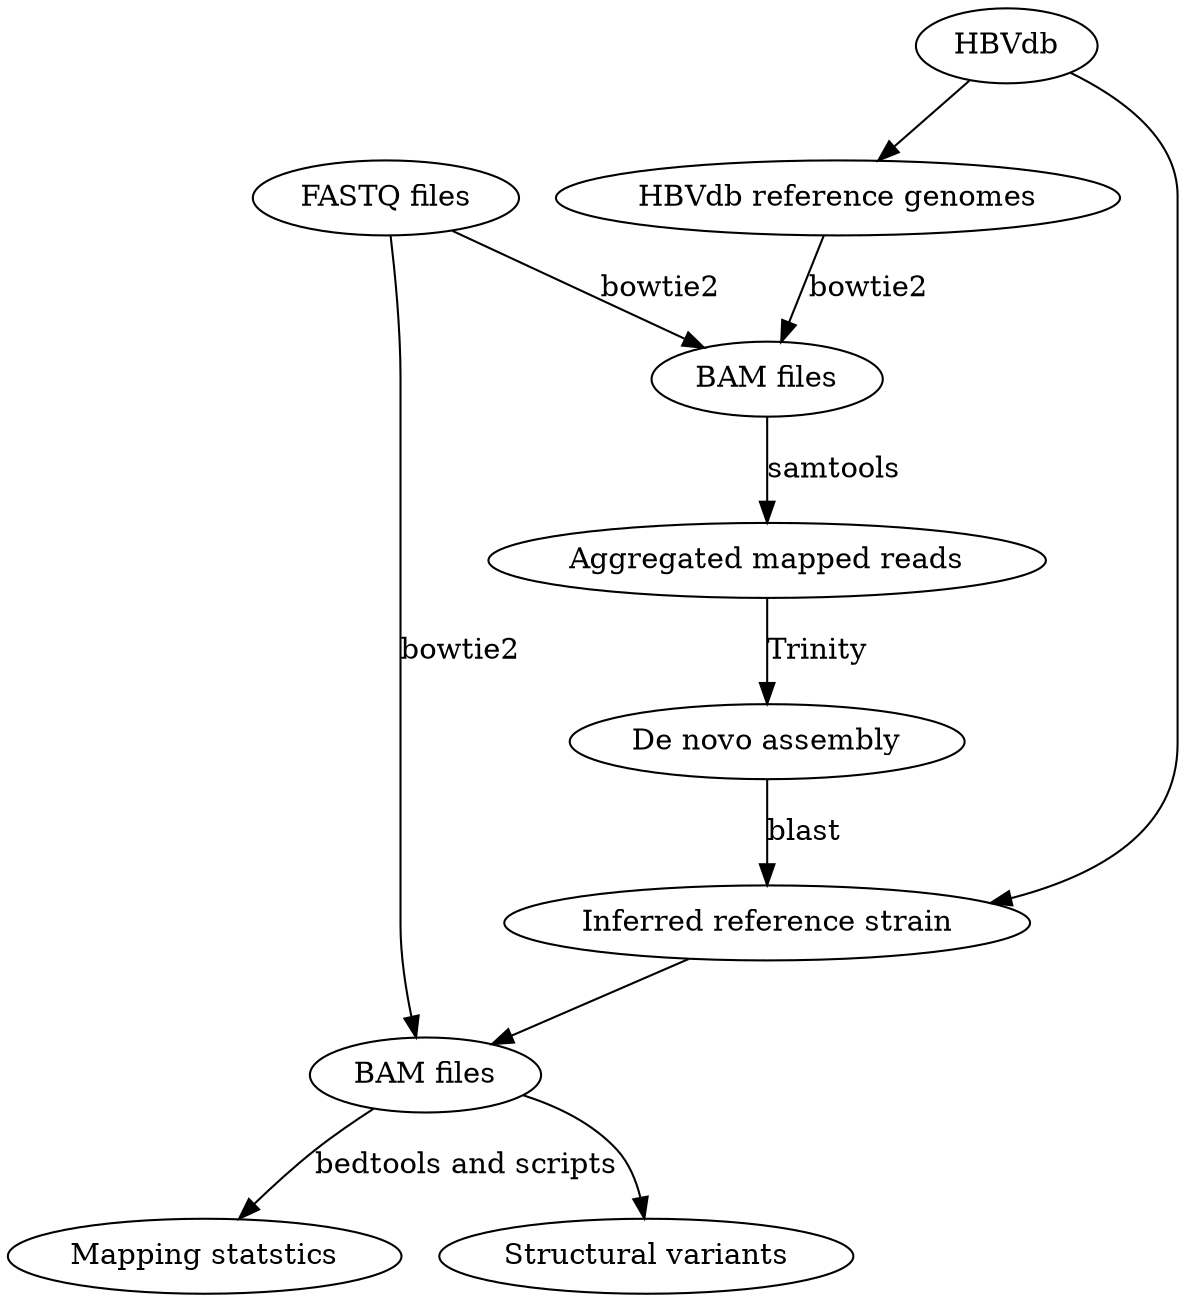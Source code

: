 digraph HBVouroboros {

   fq [label="FASTQ files"]
   hbvdb [label="HBVdb"]
   HBVrefs [label="HBVdb reference genomes"]
   refbams [label="BAM files"]
   aggmapreads [label="Aggregated mapped reads"]
   assembly [label="De novo assembly"]
   infref [label="Inferred reference strain"]
   
   bam [label="BAM files"]
   mappingstat [label="Mapping statstics"]
   structvar [label="Structural variants"]

   hbvdb -> HBVrefs
   hbvdb -> infref

   fq -> refbams [label="bowtie2"]
   HBVrefs -> refbams [label="bowtie2"]
   refbams -> aggmapreads [label="samtools"]
   aggmapreads -> assembly [label="Trinity"]
   assembly -> infref [label="blast"]
   
   infref -> bam
   fq -> bam [label="bowtie2"]
   bam -> mappingstat [label="bedtools and scripts"]
   bam -> structvar
   
}
